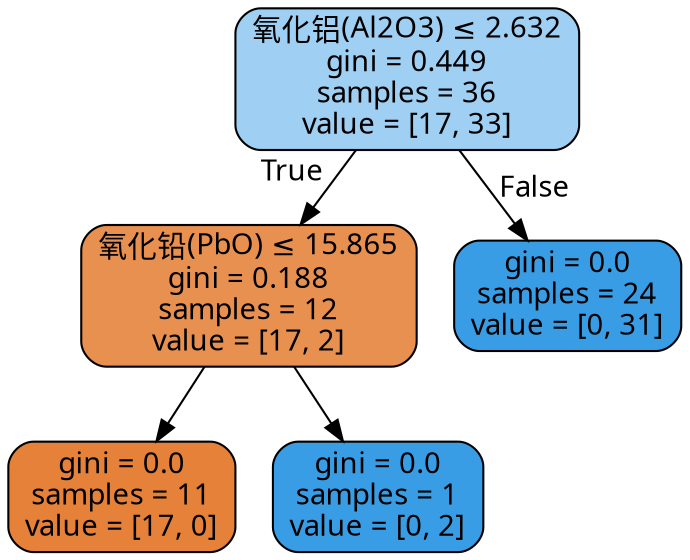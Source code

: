 digraph Tree {
node [shape=box, style="filled, rounded", color="black", fontname="DengXian"] ;
edge [fontname="DengXian"] ;
0 [label=<氧化铝(Al2O3) &le; 2.632<br/>gini = 0.449<br/>samples = 36<br/>value = [17, 33]>, fillcolor="#9fcff2"] ;
1 [label=<氧化铅(PbO) &le; 15.865<br/>gini = 0.188<br/>samples = 12<br/>value = [17, 2]>, fillcolor="#e89050"] ;
0 -> 1 [labeldistance=2.5, labelangle=45, headlabel="True"] ;
2 [label=<gini = 0.0<br/>samples = 11<br/>value = [17, 0]>, fillcolor="#e58139"] ;
1 -> 2 ;
3 [label=<gini = 0.0<br/>samples = 1<br/>value = [0, 2]>, fillcolor="#399de5"] ;
1 -> 3 ;
4 [label=<gini = 0.0<br/>samples = 24<br/>value = [0, 31]>, fillcolor="#399de5"] ;
0 -> 4 [labeldistance=2.5, labelangle=-45, headlabel="False"] ;
}